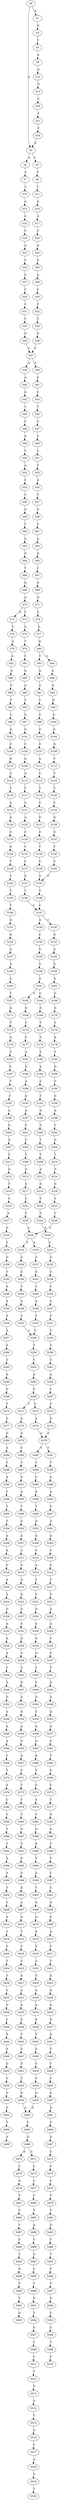 strict digraph  {
	S0 -> S1 [ label = A ];
	S0 -> S2 [ label = A ];
	S1 -> S3 [ label = G ];
	S2 -> S4 [ label = A ];
	S2 -> S5 [ label = C ];
	S3 -> S6 [ label = T ];
	S4 -> S7 [ label = C ];
	S5 -> S8 [ label = T ];
	S6 -> S9 [ label = A ];
	S7 -> S10 [ label = C ];
	S8 -> S11 [ label = T ];
	S9 -> S12 [ label = G ];
	S10 -> S13 [ label = A ];
	S11 -> S14 [ label = G ];
	S12 -> S15 [ label = G ];
	S13 -> S16 [ label = C ];
	S14 -> S17 [ label = A ];
	S15 -> S18 [ label = C ];
	S16 -> S19 [ label = C ];
	S17 -> S20 [ label = C ];
	S18 -> S21 [ label = T ];
	S19 -> S22 [ label = A ];
	S20 -> S23 [ label = A ];
	S21 -> S24 [ label = C ];
	S22 -> S25 [ label = C ];
	S23 -> S26 [ label = G ];
	S24 -> S2 [ label = A ];
	S25 -> S27 [ label = A ];
	S26 -> S28 [ label = A ];
	S27 -> S29 [ label = C ];
	S28 -> S30 [ label = C ];
	S29 -> S31 [ label = C ];
	S30 -> S32 [ label = C ];
	S31 -> S33 [ label = T ];
	S32 -> S34 [ label = T ];
	S33 -> S35 [ label = G ];
	S34 -> S36 [ label = G ];
	S35 -> S37 [ label = G ];
	S36 -> S37 [ label = G ];
	S37 -> S38 [ label = A ];
	S37 -> S39 [ label = G ];
	S38 -> S40 [ label = A ];
	S39 -> S41 [ label = C ];
	S40 -> S42 [ label = G ];
	S41 -> S43 [ label = C ];
	S42 -> S44 [ label = T ];
	S43 -> S45 [ label = T ];
	S44 -> S46 [ label = C ];
	S45 -> S47 [ label = C ];
	S46 -> S48 [ label = A ];
	S47 -> S49 [ label = C ];
	S48 -> S50 [ label = T ];
	S49 -> S51 [ label = C ];
	S50 -> S52 [ label = A ];
	S51 -> S53 [ label = T ];
	S52 -> S54 [ label = C ];
	S53 -> S55 [ label = A ];
	S54 -> S56 [ label = T ];
	S55 -> S57 [ label = T ];
	S56 -> S58 [ label = A ];
	S57 -> S59 [ label = G ];
	S58 -> S60 [ label = C ];
	S59 -> S61 [ label = C ];
	S60 -> S62 [ label = A ];
	S61 -> S63 [ label = A ];
	S62 -> S64 [ label = G ];
	S63 -> S65 [ label = G ];
	S64 -> S66 [ label = T ];
	S65 -> S67 [ label = C ];
	S66 -> S68 [ label = G ];
	S67 -> S69 [ label = G ];
	S68 -> S70 [ label = A ];
	S69 -> S71 [ label = A ];
	S70 -> S72 [ label = C ];
	S70 -> S73 [ label = G ];
	S71 -> S74 [ label = C ];
	S72 -> S75 [ label = A ];
	S73 -> S76 [ label = T ];
	S74 -> S77 [ label = G ];
	S75 -> S78 [ label = T ];
	S76 -> S79 [ label = A ];
	S77 -> S80 [ label = G ];
	S78 -> S81 [ label = C ];
	S79 -> S82 [ label = A ];
	S80 -> S83 [ label = T ];
	S80 -> S84 [ label = C ];
	S81 -> S85 [ label = A ];
	S82 -> S86 [ label = A ];
	S83 -> S87 [ label = A ];
	S84 -> S88 [ label = A ];
	S85 -> S89 [ label = A ];
	S86 -> S90 [ label = G ];
	S87 -> S91 [ label = A ];
	S88 -> S92 [ label = A ];
	S89 -> S93 [ label = T ];
	S90 -> S94 [ label = T ];
	S91 -> S95 [ label = C ];
	S92 -> S96 [ label = G ];
	S93 -> S97 [ label = G ];
	S94 -> S98 [ label = C ];
	S95 -> S99 [ label = G ];
	S96 -> S100 [ label = G ];
	S97 -> S101 [ label = G ];
	S98 -> S102 [ label = A ];
	S99 -> S103 [ label = G ];
	S100 -> S104 [ label = G ];
	S101 -> S105 [ label = C ];
	S102 -> S106 [ label = C ];
	S103 -> S107 [ label = G ];
	S104 -> S108 [ label = G ];
	S105 -> S109 [ label = A ];
	S106 -> S110 [ label = G ];
	S107 -> S111 [ label = A ];
	S108 -> S112 [ label = T ];
	S109 -> S113 [ label = A ];
	S110 -> S114 [ label = A ];
	S111 -> S115 [ label = C ];
	S112 -> S116 [ label = T ];
	S113 -> S117 [ label = C ];
	S114 -> S118 [ label = C ];
	S115 -> S119 [ label = T ];
	S116 -> S120 [ label = C ];
	S117 -> S121 [ label = A ];
	S118 -> S122 [ label = A ];
	S119 -> S123 [ label = C ];
	S120 -> S124 [ label = C ];
	S121 -> S125 [ label = A ];
	S122 -> S126 [ label = A ];
	S123 -> S127 [ label = G ];
	S124 -> S128 [ label = G ];
	S125 -> S129 [ label = G ];
	S126 -> S130 [ label = C ];
	S127 -> S131 [ label = G ];
	S128 -> S132 [ label = G ];
	S129 -> S133 [ label = T ];
	S130 -> S134 [ label = A ];
	S131 -> S135 [ label = T ];
	S132 -> S136 [ label = T ];
	S133 -> S137 [ label = C ];
	S134 -> S138 [ label = T ];
	S135 -> S139 [ label = C ];
	S136 -> S140 [ label = C ];
	S137 -> S141 [ label = G ];
	S138 -> S142 [ label = T ];
	S139 -> S143 [ label = G ];
	S140 -> S143 [ label = G ];
	S141 -> S144 [ label = T ];
	S142 -> S145 [ label = T ];
	S143 -> S146 [ label = T ];
	S144 -> S147 [ label = C ];
	S145 -> S148 [ label = T ];
	S146 -> S147 [ label = C ];
	S147 -> S149 [ label = A ];
	S147 -> S150 [ label = C ];
	S148 -> S151 [ label = G ];
	S149 -> S152 [ label = C ];
	S150 -> S153 [ label = G ];
	S151 -> S154 [ label = G ];
	S152 -> S155 [ label = G ];
	S153 -> S156 [ label = A ];
	S154 -> S157 [ label = A ];
	S155 -> S158 [ label = G ];
	S156 -> S159 [ label = G ];
	S157 -> S160 [ label = A ];
	S158 -> S161 [ label = A ];
	S159 -> S162 [ label = A ];
	S160 -> S163 [ label = C ];
	S161 -> S164 [ label = C ];
	S161 -> S165 [ label = G ];
	S162 -> S166 [ label = G ];
	S163 -> S167 [ label = T ];
	S164 -> S168 [ label = G ];
	S165 -> S169 [ label = G ];
	S166 -> S170 [ label = G ];
	S167 -> S171 [ label = A ];
	S168 -> S172 [ label = T ];
	S169 -> S173 [ label = T ];
	S170 -> S174 [ label = T ];
	S171 -> S175 [ label = T ];
	S172 -> S176 [ label = C ];
	S173 -> S177 [ label = C ];
	S174 -> S178 [ label = A ];
	S175 -> S179 [ label = A ];
	S176 -> S180 [ label = C ];
	S177 -> S181 [ label = A ];
	S178 -> S182 [ label = T ];
	S179 -> S183 [ label = C ];
	S180 -> S184 [ label = A ];
	S181 -> S185 [ label = G ];
	S182 -> S186 [ label = G ];
	S183 -> S187 [ label = C ];
	S184 -> S188 [ label = C ];
	S185 -> S189 [ label = A ];
	S186 -> S190 [ label = C ];
	S187 -> S191 [ label = T ];
	S188 -> S192 [ label = T ];
	S189 -> S193 [ label = G ];
	S190 -> S194 [ label = G ];
	S191 -> S195 [ label = C ];
	S192 -> S196 [ label = G ];
	S193 -> S197 [ label = A ];
	S194 -> S198 [ label = A ];
	S195 -> S199 [ label = A ];
	S196 -> S200 [ label = C ];
	S197 -> S201 [ label = C ];
	S198 -> S202 [ label = C ];
	S199 -> S203 [ label = G ];
	S200 -> S204 [ label = T ];
	S201 -> S205 [ label = C ];
	S202 -> S206 [ label = G ];
	S203 -> S207 [ label = G ];
	S204 -> S208 [ label = T ];
	S205 -> S209 [ label = T ];
	S206 -> S210 [ label = T ];
	S207 -> S211 [ label = T ];
	S208 -> S212 [ label = A ];
	S209 -> S213 [ label = G ];
	S210 -> S214 [ label = G ];
	S211 -> S215 [ label = G ];
	S212 -> S216 [ label = G ];
	S213 -> S217 [ label = G ];
	S214 -> S218 [ label = G ];
	S215 -> S219 [ label = T ];
	S216 -> S220 [ label = T ];
	S217 -> S221 [ label = T ];
	S218 -> S222 [ label = T ];
	S219 -> S223 [ label = T ];
	S220 -> S224 [ label = C ];
	S221 -> S225 [ label = C ];
	S222 -> S226 [ label = C ];
	S223 -> S227 [ label = A ];
	S224 -> S228 [ label = G ];
	S225 -> S229 [ label = C ];
	S226 -> S229 [ label = C ];
	S227 -> S230 [ label = G ];
	S228 -> S231 [ label = C ];
	S229 -> S232 [ label = T ];
	S229 -> S233 [ label = A ];
	S230 -> S234 [ label = T ];
	S231 -> S235 [ label = A ];
	S232 -> S236 [ label = A ];
	S233 -> S237 [ label = A ];
	S234 -> S238 [ label = G ];
	S235 -> S239 [ label = C ];
	S236 -> S240 [ label = G ];
	S237 -> S241 [ label = G ];
	S238 -> S242 [ label = T ];
	S239 -> S243 [ label = C ];
	S240 -> S244 [ label = T ];
	S241 -> S245 [ label = T ];
	S242 -> S246 [ label = A ];
	S243 -> S247 [ label = G ];
	S244 -> S248 [ label = A ];
	S245 -> S249 [ label = A ];
	S246 -> S250 [ label = A ];
	S247 -> S251 [ label = C ];
	S248 -> S252 [ label = C ];
	S249 -> S253 [ label = C ];
	S250 -> S254 [ label = A ];
	S251 -> S255 [ label = C ];
	S252 -> S256 [ label = C ];
	S253 -> S256 [ label = C ];
	S254 -> S257 [ label = A ];
	S255 -> S258 [ label = A ];
	S256 -> S259 [ label = T ];
	S257 -> S260 [ label = A ];
	S258 -> S261 [ label = C ];
	S259 -> S262 [ label = C ];
	S260 -> S263 [ label = C ];
	S261 -> S264 [ label = A ];
	S262 -> S265 [ label = A ];
	S263 -> S266 [ label = A ];
	S264 -> S267 [ label = C ];
	S265 -> S268 [ label = C ];
	S266 -> S269 [ label = G ];
	S267 -> S270 [ label = C ];
	S268 -> S271 [ label = T ];
	S268 -> S272 [ label = C ];
	S269 -> S273 [ label = T ];
	S270 -> S274 [ label = A ];
	S271 -> S275 [ label = A ];
	S272 -> S276 [ label = A ];
	S273 -> S277 [ label = G ];
	S274 -> S278 [ label = A ];
	S275 -> S279 [ label = A ];
	S276 -> S278 [ label = A ];
	S277 -> S280 [ label = G ];
	S278 -> S281 [ label = T ];
	S278 -> S282 [ label = G ];
	S279 -> S283 [ label = C ];
	S280 -> S284 [ label = A ];
	S281 -> S285 [ label = T ];
	S282 -> S286 [ label = T ];
	S283 -> S287 [ label = T ];
	S284 -> S288 [ label = T ];
	S285 -> S289 [ label = A ];
	S286 -> S290 [ label = C ];
	S287 -> S291 [ label = A ];
	S288 -> S292 [ label = A ];
	S289 -> S293 [ label = A ];
	S290 -> S294 [ label = G ];
	S291 -> S295 [ label = G ];
	S292 -> S296 [ label = C ];
	S293 -> S297 [ label = C ];
	S294 -> S298 [ label = T ];
	S295 -> S299 [ label = T ];
	S296 -> S300 [ label = T ];
	S297 -> S301 [ label = A ];
	S298 -> S302 [ label = G ];
	S299 -> S303 [ label = G ];
	S300 -> S304 [ label = C ];
	S301 -> S305 [ label = A ];
	S302 -> S306 [ label = G ];
	S303 -> S307 [ label = A ];
	S304 -> S308 [ label = A ];
	S305 -> S309 [ label = C ];
	S306 -> S310 [ label = C ];
	S307 -> S311 [ label = C ];
	S308 -> S312 [ label = A ];
	S309 -> S313 [ label = G ];
	S310 -> S314 [ label = A ];
	S311 -> S315 [ label = A ];
	S312 -> S316 [ label = G ];
	S313 -> S317 [ label = C ];
	S314 -> S318 [ label = C ];
	S315 -> S319 [ label = G ];
	S316 -> S320 [ label = A ];
	S317 -> S321 [ label = T ];
	S318 -> S322 [ label = C ];
	S319 -> S323 [ label = G ];
	S320 -> S324 [ label = A ];
	S321 -> S325 [ label = A ];
	S322 -> S326 [ label = G ];
	S323 -> S327 [ label = G ];
	S324 -> S328 [ label = G ];
	S325 -> S329 [ label = A ];
	S326 -> S330 [ label = G ];
	S327 -> S331 [ label = C ];
	S328 -> S332 [ label = A ];
	S329 -> S333 [ label = C ];
	S330 -> S334 [ label = G ];
	S331 -> S335 [ label = G ];
	S332 -> S336 [ label = A ];
	S333 -> S337 [ label = G ];
	S334 -> S338 [ label = G ];
	S335 -> S339 [ label = A ];
	S336 -> S340 [ label = A ];
	S337 -> S341 [ label = T ];
	S338 -> S342 [ label = C ];
	S339 -> S343 [ label = C ];
	S340 -> S344 [ label = C ];
	S341 -> S345 [ label = A ];
	S342 -> S346 [ label = C ];
	S343 -> S347 [ label = G ];
	S344 -> S348 [ label = A ];
	S345 -> S349 [ label = A ];
	S346 -> S350 [ label = G ];
	S347 -> S351 [ label = A ];
	S348 -> S352 [ label = G ];
	S349 -> S353 [ label = A ];
	S350 -> S354 [ label = C ];
	S351 -> S355 [ label = G ];
	S352 -> S356 [ label = A ];
	S353 -> S357 [ label = A ];
	S354 -> S358 [ label = A ];
	S355 -> S359 [ label = A ];
	S356 -> S360 [ label = A ];
	S357 -> S361 [ label = G ];
	S358 -> S362 [ label = G ];
	S359 -> S363 [ label = G ];
	S360 -> S364 [ label = A ];
	S361 -> S365 [ label = T ];
	S362 -> S366 [ label = G ];
	S363 -> S367 [ label = A ];
	S364 -> S368 [ label = C ];
	S365 -> S369 [ label = C ];
	S366 -> S370 [ label = T ];
	S367 -> S371 [ label = C ];
	S368 -> S372 [ label = T ];
	S369 -> S373 [ label = C ];
	S370 -> S374 [ label = C ];
	S371 -> S375 [ label = T ];
	S372 -> S376 [ label = A ];
	S373 -> S377 [ label = T ];
	S374 -> S378 [ label = A ];
	S375 -> S379 [ label = T ];
	S376 -> S380 [ label = C ];
	S377 -> S381 [ label = G ];
	S378 -> S382 [ label = T ];
	S379 -> S383 [ label = C ];
	S380 -> S384 [ label = C ];
	S381 -> S385 [ label = A ];
	S382 -> S386 [ label = G ];
	S383 -> S387 [ label = G ];
	S384 -> S388 [ label = T ];
	S385 -> S389 [ label = C ];
	S386 -> S390 [ label = G ];
	S387 -> S391 [ label = C ];
	S388 -> S392 [ label = T ];
	S389 -> S393 [ label = T ];
	S390 -> S394 [ label = T ];
	S391 -> S395 [ label = G ];
	S392 -> S396 [ label = A ];
	S393 -> S397 [ label = C ];
	S394 -> S398 [ label = A ];
	S395 -> S399 [ label = G ];
	S396 -> S400 [ label = A ];
	S397 -> S401 [ label = C ];
	S398 -> S402 [ label = C ];
	S399 -> S403 [ label = A ];
	S400 -> S404 [ label = T ];
	S401 -> S405 [ label = A ];
	S402 -> S406 [ label = A ];
	S403 -> S407 [ label = A ];
	S404 -> S408 [ label = C ];
	S405 -> S409 [ label = G ];
	S406 -> S410 [ label = G ];
	S407 -> S411 [ label = G ];
	S408 -> S412 [ label = A ];
	S409 -> S413 [ label = A ];
	S410 -> S414 [ label = G ];
	S411 -> S415 [ label = T ];
	S412 -> S416 [ label = T ];
	S413 -> S417 [ label = C ];
	S414 -> S418 [ label = A ];
	S415 -> S419 [ label = C ];
	S416 -> S420 [ label = C ];
	S417 -> S421 [ label = T ];
	S418 -> S422 [ label = C ];
	S419 -> S423 [ label = C ];
	S420 -> S424 [ label = T ];
	S421 -> S425 [ label = A ];
	S422 -> S426 [ label = G ];
	S423 -> S427 [ label = A ];
	S424 -> S428 [ label = T ];
	S425 -> S429 [ label = A ];
	S426 -> S430 [ label = A ];
	S427 -> S431 [ label = A ];
	S428 -> S432 [ label = C ];
	S429 -> S433 [ label = A ];
	S430 -> S434 [ label = A ];
	S431 -> S435 [ label = A ];
	S432 -> S436 [ label = G ];
	S433 -> S437 [ label = G ];
	S434 -> S438 [ label = G ];
	S435 -> S439 [ label = C ];
	S436 -> S440 [ label = C ];
	S437 -> S441 [ label = A ];
	S438 -> S442 [ label = T ];
	S439 -> S443 [ label = T ];
	S440 -> S444 [ label = A ];
	S441 -> S445 [ label = C ];
	S442 -> S446 [ label = C ];
	S443 -> S447 [ label = C ];
	S444 -> S448 [ label = A ];
	S445 -> S449 [ label = T ];
	S446 -> S450 [ label = C ];
	S447 -> S451 [ label = C ];
	S448 -> S452 [ label = G ];
	S449 -> S453 [ label = C ];
	S450 -> S454 [ label = C ];
	S451 -> S455 [ label = C ];
	S452 -> S456 [ label = C ];
	S453 -> S457 [ label = G ];
	S454 -> S458 [ label = G ];
	S455 -> S459 [ label = G ];
	S456 -> S460 [ label = G ];
	S457 -> S461 [ label = A ];
	S458 -> S462 [ label = A ];
	S459 -> S462 [ label = A ];
	S460 -> S463 [ label = G ];
	S461 -> S464 [ label = C ];
	S462 -> S465 [ label = C ];
	S463 -> S466 [ label = T ];
	S464 -> S467 [ label = A ];
	S465 -> S468 [ label = G ];
	S466 -> S469 [ label = A ];
	S467 -> S470 [ label = C ];
	S468 -> S471 [ label = A ];
	S468 -> S472 [ label = A ];
	S470 -> S473 [ label = C ];
	S471 -> S474 [ label = C ];
	S472 -> S475 [ label = C ];
	S473 -> S476 [ label = C ];
	S474 -> S477 [ label = C ];
	S475 -> S478 [ label = G ];
	S476 -> S479 [ label = T ];
	S477 -> S480 [ label = C ];
	S478 -> S481 [ label = T ];
	S479 -> S482 [ label = T ];
	S480 -> S483 [ label = T ];
	S481 -> S484 [ label = C ];
	S482 -> S485 [ label = G ];
	S483 -> S486 [ label = A ];
	S484 -> S487 [ label = T ];
	S485 -> S488 [ label = T ];
	S486 -> S489 [ label = T ];
	S487 -> S490 [ label = C ];
	S488 -> S491 [ label = T ];
	S489 -> S492 [ label = G ];
	S490 -> S493 [ label = T ];
	S491 -> S494 [ label = T ];
	S492 -> S495 [ label = C ];
	S493 -> S496 [ label = G ];
	S494 -> S497 [ label = T ];
	S495 -> S498 [ label = T ];
	S496 -> S499 [ label = T ];
	S497 -> S500 [ label = G ];
	S498 -> S501 [ label = G ];
	S499 -> S502 [ label = T ];
	S500 -> S503 [ label = C ];
	S501 -> S504 [ label = T ];
	S502 -> S505 [ label = G ];
	S503 -> S506 [ label = G ];
	S504 -> S507 [ label = G ];
	S506 -> S508 [ label = T ];
	S507 -> S509 [ label = T ];
	S508 -> S510 [ label = T ];
	S509 -> S511 [ label = C ];
	S511 -> S512 [ label = T ];
	S512 -> S513 [ label = G ];
	S513 -> S514 [ label = G ];
	S514 -> S515 [ label = T ];
	S515 -> S516 [ label = G ];
	S516 -> S517 [ label = T ];
	S517 -> S518 [ label = A ];
	S518 -> S519 [ label = C ];
	S519 -> S520 [ label = T ];
}
